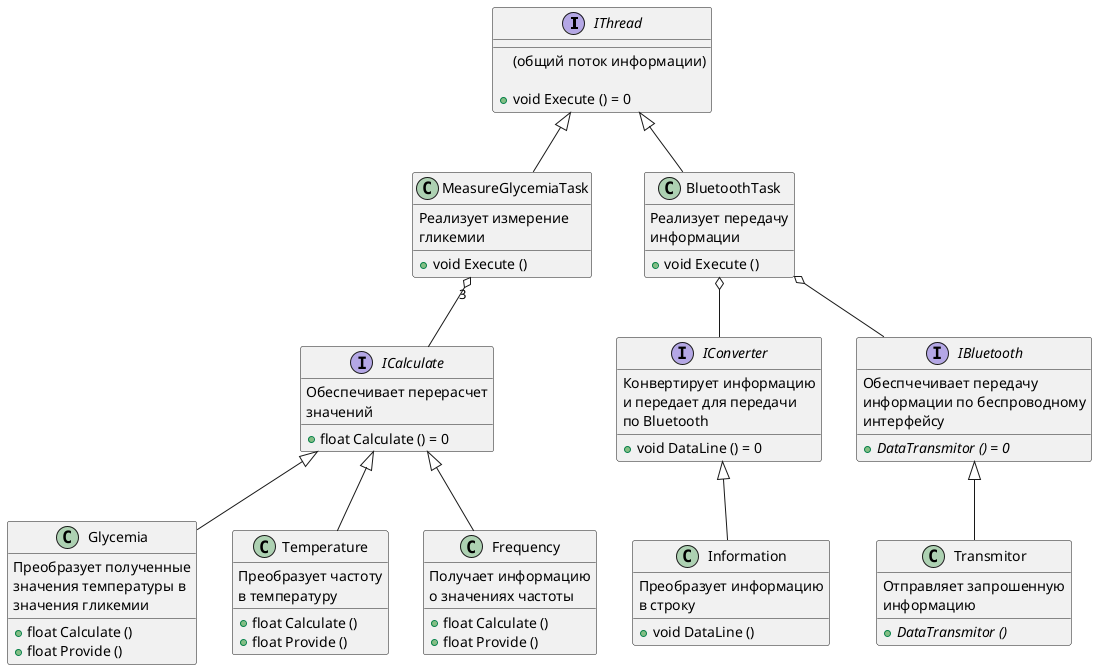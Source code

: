 @startuml main

interface IThread
{
(общий поток информации)

+ void Execute () = 0
}
class MeasureGlycemiaTask
{
Реализует измерение
гликемии

+ void Execute ()
}
class Glycemia
{
Преобразует полученные
значения температуры в
значения гликемии

+ float Calculate ()
+ float Provide ()
}

class Temperature
{
Преобразует частоту
в температуру

+ float Calculate ()
+ float Provide ()
}

class Frequency
{
Получает информацию
о значениях частоты

+ float Calculate ()
+ float Provide ()
}

class BluetoothTask
{
Реализует передачу
информации

+ void Execute ()
}

class Transmitor
{
Отправляет запрошенную
информацию

+ {abstract} DataTransmitor ()
}
interface ICalculate
{
Обеспечивает перерасчет
значений

+ float Calculate () = 0
}

class Information
{
Преобразует информацию
в строку

+ void DataLine ()
}
interface IBluetooth
{
Обеспчечивает передачу
информации по беспроводному
интерфейсу

+ {abstract} DataTransmitor () = 0
}

interface IConverter
{
Конвертирует информацию
и передает для передачи
по Bluetooth

+ void DataLine () = 0
}

BluetoothTask -up-|> IThread
MeasureGlycemiaTask -up-|> IThread

BluetoothTask o-- IBluetooth
BluetoothTask o-- IConverter
Transmitor -up-|> IBluetooth

MeasureGlycemiaTask "3" o-down- ICalculate
Glycemia -up-|> ICalculate
Temperature -up-|> ICalculate
Frequency -up-|> ICalculate

Information -up-|> IConverter

@enduml